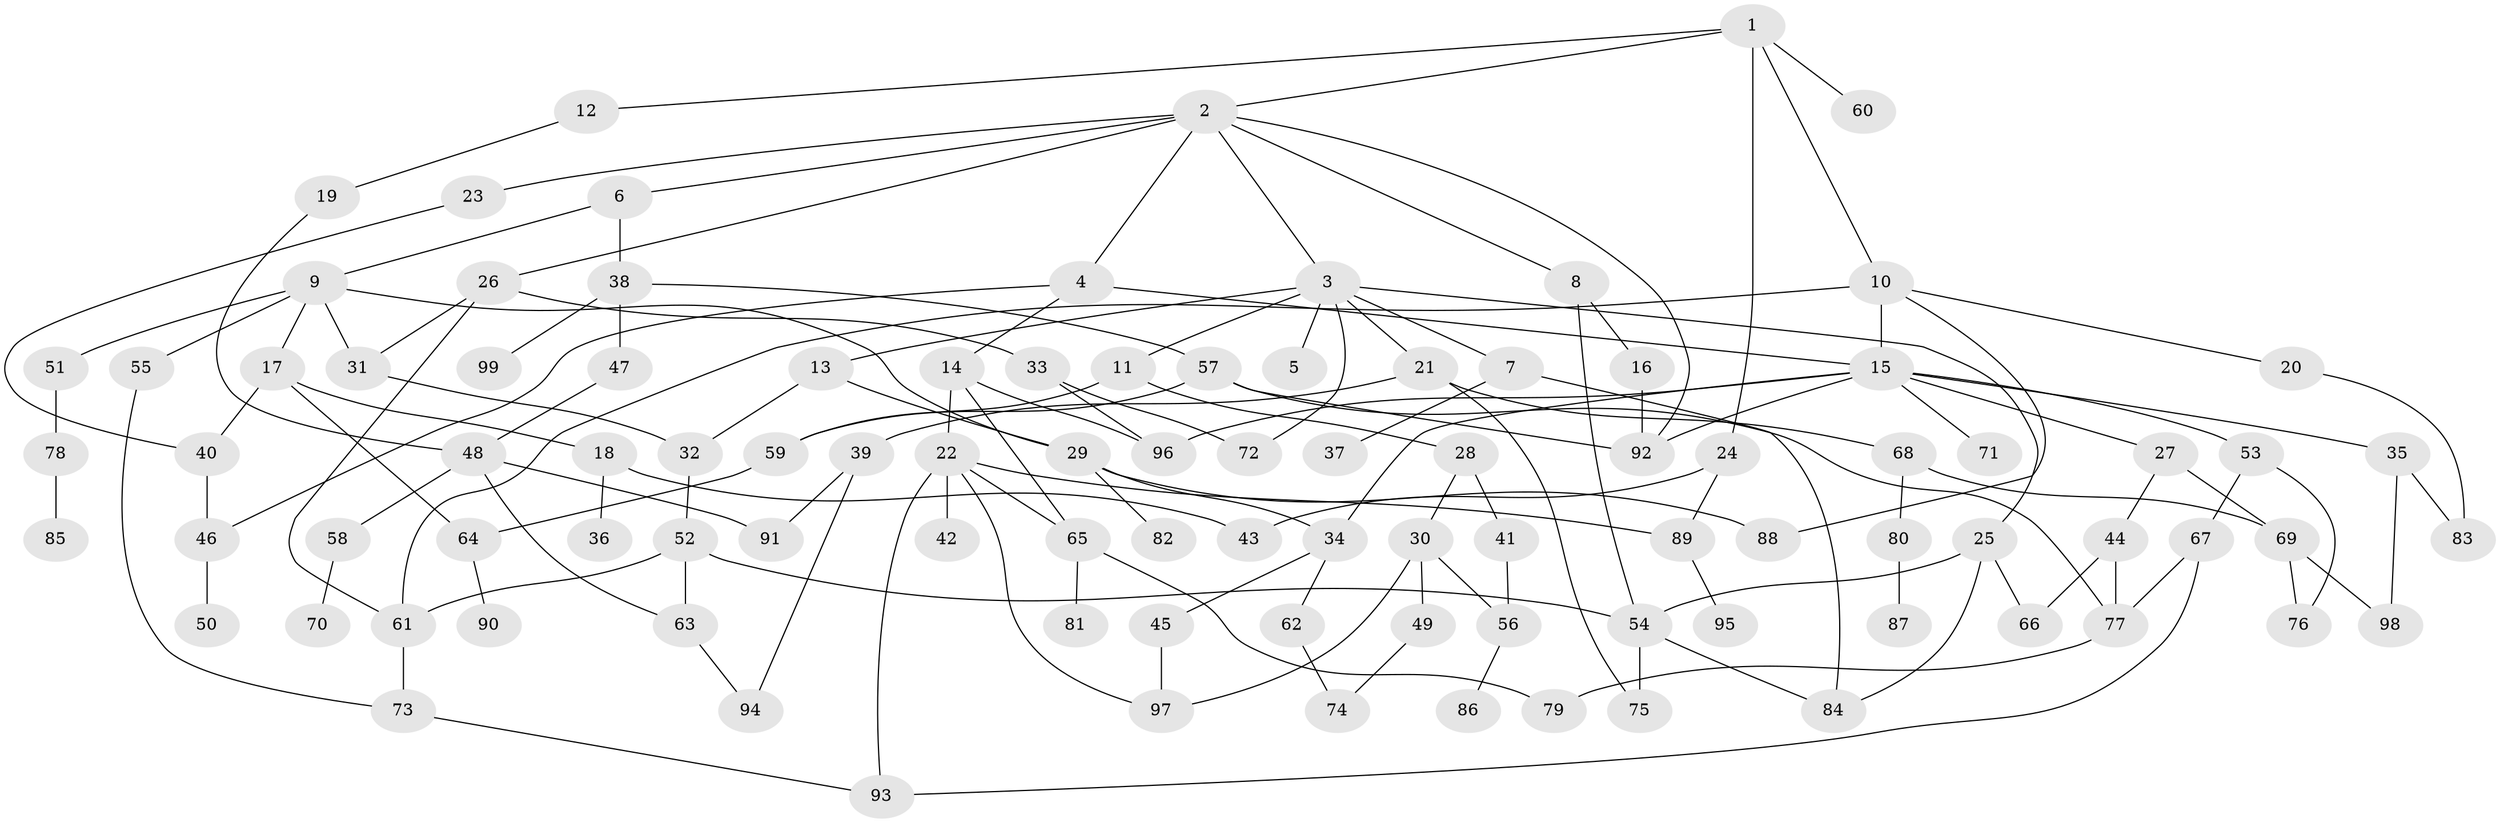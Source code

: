 // coarse degree distribution, {4: 0.24, 9: 0.04, 7: 0.04, 1: 0.14, 6: 0.02, 5: 0.06, 3: 0.24, 2: 0.2, 8: 0.02}
// Generated by graph-tools (version 1.1) at 2025/49/03/04/25 22:49:11]
// undirected, 99 vertices, 143 edges
graph export_dot {
  node [color=gray90,style=filled];
  1;
  2;
  3;
  4;
  5;
  6;
  7;
  8;
  9;
  10;
  11;
  12;
  13;
  14;
  15;
  16;
  17;
  18;
  19;
  20;
  21;
  22;
  23;
  24;
  25;
  26;
  27;
  28;
  29;
  30;
  31;
  32;
  33;
  34;
  35;
  36;
  37;
  38;
  39;
  40;
  41;
  42;
  43;
  44;
  45;
  46;
  47;
  48;
  49;
  50;
  51;
  52;
  53;
  54;
  55;
  56;
  57;
  58;
  59;
  60;
  61;
  62;
  63;
  64;
  65;
  66;
  67;
  68;
  69;
  70;
  71;
  72;
  73;
  74;
  75;
  76;
  77;
  78;
  79;
  80;
  81;
  82;
  83;
  84;
  85;
  86;
  87;
  88;
  89;
  90;
  91;
  92;
  93;
  94;
  95;
  96;
  97;
  98;
  99;
  1 -- 2;
  1 -- 10;
  1 -- 12;
  1 -- 24;
  1 -- 60;
  2 -- 3;
  2 -- 4;
  2 -- 6;
  2 -- 8;
  2 -- 23;
  2 -- 26;
  2 -- 92;
  3 -- 5;
  3 -- 7;
  3 -- 11;
  3 -- 13;
  3 -- 21;
  3 -- 25;
  3 -- 72;
  4 -- 14;
  4 -- 46;
  4 -- 15;
  6 -- 9;
  6 -- 38;
  7 -- 37;
  7 -- 84;
  8 -- 16;
  8 -- 54;
  9 -- 17;
  9 -- 31;
  9 -- 51;
  9 -- 55;
  9 -- 29;
  10 -- 15;
  10 -- 20;
  10 -- 61;
  10 -- 88;
  11 -- 28;
  11 -- 59;
  12 -- 19;
  13 -- 29;
  13 -- 32;
  14 -- 22;
  14 -- 65;
  14 -- 96;
  15 -- 27;
  15 -- 35;
  15 -- 53;
  15 -- 71;
  15 -- 96;
  15 -- 92;
  15 -- 34;
  16 -- 92;
  17 -- 18;
  17 -- 40;
  17 -- 64;
  18 -- 36;
  18 -- 43;
  19 -- 48;
  20 -- 83;
  21 -- 39;
  21 -- 68;
  21 -- 75;
  22 -- 42;
  22 -- 65;
  22 -- 93;
  22 -- 89;
  22 -- 97;
  23 -- 40;
  24 -- 89;
  24 -- 43;
  25 -- 84;
  25 -- 54;
  25 -- 66;
  26 -- 33;
  26 -- 61;
  26 -- 31;
  27 -- 44;
  27 -- 69;
  28 -- 30;
  28 -- 41;
  29 -- 34;
  29 -- 82;
  29 -- 88;
  30 -- 49;
  30 -- 56;
  30 -- 97;
  31 -- 32;
  32 -- 52;
  33 -- 72;
  33 -- 96;
  34 -- 45;
  34 -- 62;
  35 -- 83;
  35 -- 98;
  38 -- 47;
  38 -- 57;
  38 -- 99;
  39 -- 94;
  39 -- 91;
  40 -- 46;
  41 -- 56;
  44 -- 66;
  44 -- 77;
  45 -- 97;
  46 -- 50;
  47 -- 48;
  48 -- 58;
  48 -- 63;
  48 -- 91;
  49 -- 74;
  51 -- 78;
  52 -- 61;
  52 -- 54;
  52 -- 63;
  53 -- 67;
  53 -- 76;
  54 -- 75;
  54 -- 84;
  55 -- 73;
  56 -- 86;
  57 -- 77;
  57 -- 59;
  57 -- 92;
  58 -- 70;
  59 -- 64;
  61 -- 73;
  62 -- 74;
  63 -- 94;
  64 -- 90;
  65 -- 79;
  65 -- 81;
  67 -- 77;
  67 -- 93;
  68 -- 69;
  68 -- 80;
  69 -- 76;
  69 -- 98;
  73 -- 93;
  77 -- 79;
  78 -- 85;
  80 -- 87;
  89 -- 95;
}
